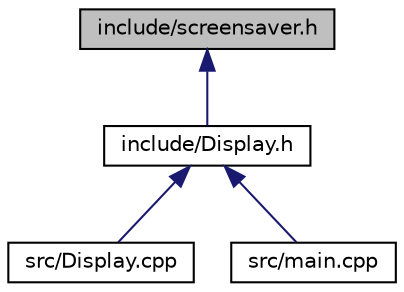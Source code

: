 digraph "include/screensaver.h"
{
 // LATEX_PDF_SIZE
  edge [fontname="Helvetica",fontsize="10",labelfontname="Helvetica",labelfontsize="10"];
  node [fontname="Helvetica",fontsize="10",shape=record];
  Node1 [label="include/screensaver.h",height=0.2,width=0.4,color="black", fillcolor="grey75", style="filled", fontcolor="black",tooltip="Contains the BMP data for the Waddle Dee screensaver."];
  Node1 -> Node2 [dir="back",color="midnightblue",fontsize="10",style="solid",fontname="Helvetica"];
  Node2 [label="include/Display.h",height=0.2,width=0.4,color="black", fillcolor="white", style="filled",URL="$Display_8h.html",tooltip="Provides the Display class."];
  Node2 -> Node3 [dir="back",color="midnightblue",fontsize="10",style="solid",fontname="Helvetica"];
  Node3 [label="src/Display.cpp",height=0.2,width=0.4,color="black", fillcolor="white", style="filled",URL="$Display_8cpp.html",tooltip="Defines functions for the Display class."];
  Node2 -> Node4 [dir="back",color="midnightblue",fontsize="10",style="solid",fontname="Helvetica"];
  Node4 [label="src/main.cpp",height=0.2,width=0.4,color="black", fillcolor="white", style="filled",URL="$main_8cpp.html",tooltip="Main firmware file for the strip tester."];
}
